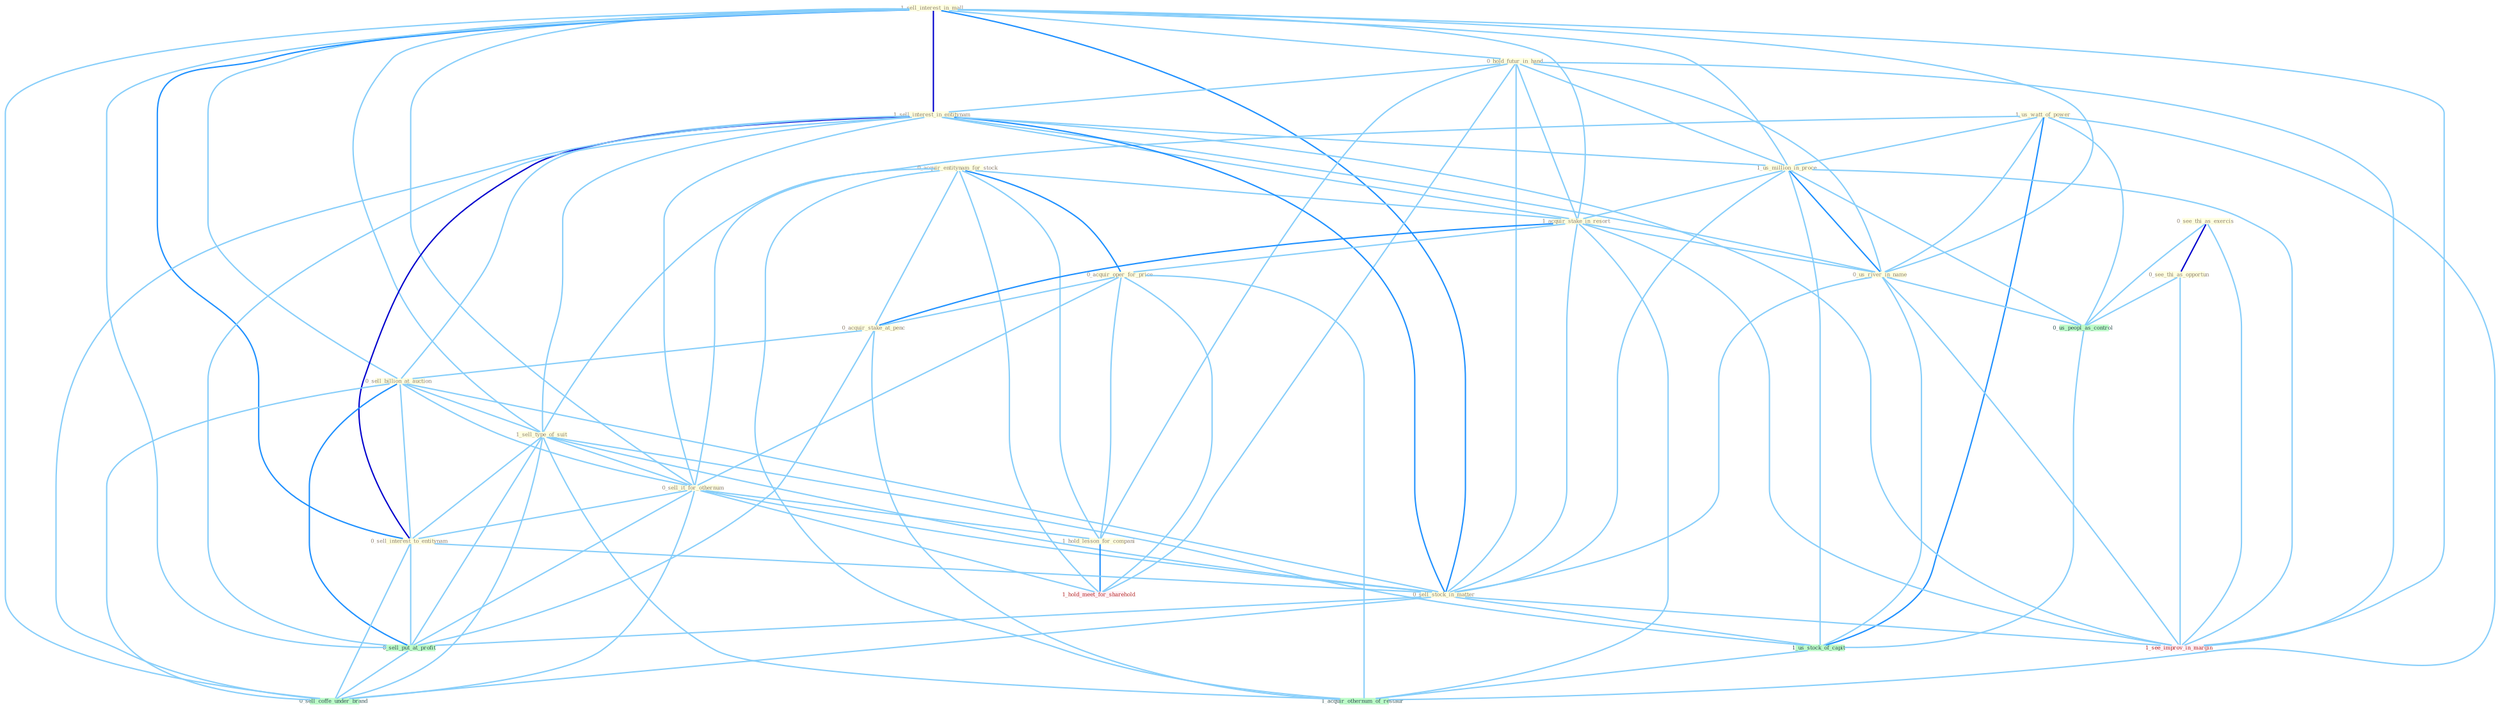 Graph G{ 
    node
    [shape=polygon,style=filled,width=.5,height=.06,color="#BDFCC9",fixedsize=true,fontsize=4,
    fontcolor="#2f4f4f"];
    {node
    [color="#ffffe0", fontcolor="#8b7d6b"] "1_sell_interest_in_mall " "1_us_watt_of_power " "0_hold_futur_in_hand " "0_see_thi_as_exercis " "0_acquir_entitynam_for_stock " "1_sell_interest_in_entitynam " "0_see_thi_as_opportun " "1_us_million_in_proce " "1_acquir_stake_in_resort " "0_acquir_oper_for_price " "0_acquir_stake_at_penc " "0_sell_billion_at_auction " "1_sell_type_of_suit " "0_us_river_in_name " "0_sell_it_for_othernum " "1_hold_lesson_for_compani " "0_sell_interest_to_entitynam " "0_sell_stock_in_matter "}
{node [color="#fff0f5", fontcolor="#b22222"] "1_see_improv_in_margin " "1_hold_meet_for_sharehold "}
edge [color="#B0E2FF"];

	"1_sell_interest_in_mall " -- "0_hold_futur_in_hand " [w="1", color="#87cefa" ];
	"1_sell_interest_in_mall " -- "1_sell_interest_in_entitynam " [w="3", color="#0000cd" , len=0.6];
	"1_sell_interest_in_mall " -- "1_us_million_in_proce " [w="1", color="#87cefa" ];
	"1_sell_interest_in_mall " -- "1_acquir_stake_in_resort " [w="1", color="#87cefa" ];
	"1_sell_interest_in_mall " -- "0_sell_billion_at_auction " [w="1", color="#87cefa" ];
	"1_sell_interest_in_mall " -- "1_sell_type_of_suit " [w="1", color="#87cefa" ];
	"1_sell_interest_in_mall " -- "0_us_river_in_name " [w="1", color="#87cefa" ];
	"1_sell_interest_in_mall " -- "0_sell_it_for_othernum " [w="1", color="#87cefa" ];
	"1_sell_interest_in_mall " -- "0_sell_interest_to_entitynam " [w="2", color="#1e90ff" , len=0.8];
	"1_sell_interest_in_mall " -- "0_sell_stock_in_matter " [w="2", color="#1e90ff" , len=0.8];
	"1_sell_interest_in_mall " -- "0_sell_put_at_profit " [w="1", color="#87cefa" ];
	"1_sell_interest_in_mall " -- "1_see_improv_in_margin " [w="1", color="#87cefa" ];
	"1_sell_interest_in_mall " -- "0_sell_coffe_under_brand " [w="1", color="#87cefa" ];
	"1_us_watt_of_power " -- "1_us_million_in_proce " [w="1", color="#87cefa" ];
	"1_us_watt_of_power " -- "1_sell_type_of_suit " [w="1", color="#87cefa" ];
	"1_us_watt_of_power " -- "0_us_river_in_name " [w="1", color="#87cefa" ];
	"1_us_watt_of_power " -- "0_us_peopl_as_control " [w="1", color="#87cefa" ];
	"1_us_watt_of_power " -- "1_us_stock_of_capit " [w="2", color="#1e90ff" , len=0.8];
	"1_us_watt_of_power " -- "1_acquir_othernum_of_restaur " [w="1", color="#87cefa" ];
	"0_hold_futur_in_hand " -- "1_sell_interest_in_entitynam " [w="1", color="#87cefa" ];
	"0_hold_futur_in_hand " -- "1_us_million_in_proce " [w="1", color="#87cefa" ];
	"0_hold_futur_in_hand " -- "1_acquir_stake_in_resort " [w="1", color="#87cefa" ];
	"0_hold_futur_in_hand " -- "0_us_river_in_name " [w="1", color="#87cefa" ];
	"0_hold_futur_in_hand " -- "1_hold_lesson_for_compani " [w="1", color="#87cefa" ];
	"0_hold_futur_in_hand " -- "0_sell_stock_in_matter " [w="1", color="#87cefa" ];
	"0_hold_futur_in_hand " -- "1_see_improv_in_margin " [w="1", color="#87cefa" ];
	"0_hold_futur_in_hand " -- "1_hold_meet_for_sharehold " [w="1", color="#87cefa" ];
	"0_see_thi_as_exercis " -- "0_see_thi_as_opportun " [w="3", color="#0000cd" , len=0.6];
	"0_see_thi_as_exercis " -- "0_us_peopl_as_control " [w="1", color="#87cefa" ];
	"0_see_thi_as_exercis " -- "1_see_improv_in_margin " [w="1", color="#87cefa" ];
	"0_acquir_entitynam_for_stock " -- "1_acquir_stake_in_resort " [w="1", color="#87cefa" ];
	"0_acquir_entitynam_for_stock " -- "0_acquir_oper_for_price " [w="2", color="#1e90ff" , len=0.8];
	"0_acquir_entitynam_for_stock " -- "0_acquir_stake_at_penc " [w="1", color="#87cefa" ];
	"0_acquir_entitynam_for_stock " -- "0_sell_it_for_othernum " [w="1", color="#87cefa" ];
	"0_acquir_entitynam_for_stock " -- "1_hold_lesson_for_compani " [w="1", color="#87cefa" ];
	"0_acquir_entitynam_for_stock " -- "1_hold_meet_for_sharehold " [w="1", color="#87cefa" ];
	"0_acquir_entitynam_for_stock " -- "1_acquir_othernum_of_restaur " [w="1", color="#87cefa" ];
	"1_sell_interest_in_entitynam " -- "1_us_million_in_proce " [w="1", color="#87cefa" ];
	"1_sell_interest_in_entitynam " -- "1_acquir_stake_in_resort " [w="1", color="#87cefa" ];
	"1_sell_interest_in_entitynam " -- "0_sell_billion_at_auction " [w="1", color="#87cefa" ];
	"1_sell_interest_in_entitynam " -- "1_sell_type_of_suit " [w="1", color="#87cefa" ];
	"1_sell_interest_in_entitynam " -- "0_us_river_in_name " [w="1", color="#87cefa" ];
	"1_sell_interest_in_entitynam " -- "0_sell_it_for_othernum " [w="1", color="#87cefa" ];
	"1_sell_interest_in_entitynam " -- "0_sell_interest_to_entitynam " [w="3", color="#0000cd" , len=0.6];
	"1_sell_interest_in_entitynam " -- "0_sell_stock_in_matter " [w="2", color="#1e90ff" , len=0.8];
	"1_sell_interest_in_entitynam " -- "0_sell_put_at_profit " [w="1", color="#87cefa" ];
	"1_sell_interest_in_entitynam " -- "1_see_improv_in_margin " [w="1", color="#87cefa" ];
	"1_sell_interest_in_entitynam " -- "0_sell_coffe_under_brand " [w="1", color="#87cefa" ];
	"0_see_thi_as_opportun " -- "0_us_peopl_as_control " [w="1", color="#87cefa" ];
	"0_see_thi_as_opportun " -- "1_see_improv_in_margin " [w="1", color="#87cefa" ];
	"1_us_million_in_proce " -- "1_acquir_stake_in_resort " [w="1", color="#87cefa" ];
	"1_us_million_in_proce " -- "0_us_river_in_name " [w="2", color="#1e90ff" , len=0.8];
	"1_us_million_in_proce " -- "0_sell_stock_in_matter " [w="1", color="#87cefa" ];
	"1_us_million_in_proce " -- "0_us_peopl_as_control " [w="1", color="#87cefa" ];
	"1_us_million_in_proce " -- "1_us_stock_of_capit " [w="1", color="#87cefa" ];
	"1_us_million_in_proce " -- "1_see_improv_in_margin " [w="1", color="#87cefa" ];
	"1_acquir_stake_in_resort " -- "0_acquir_oper_for_price " [w="1", color="#87cefa" ];
	"1_acquir_stake_in_resort " -- "0_acquir_stake_at_penc " [w="2", color="#1e90ff" , len=0.8];
	"1_acquir_stake_in_resort " -- "0_us_river_in_name " [w="1", color="#87cefa" ];
	"1_acquir_stake_in_resort " -- "0_sell_stock_in_matter " [w="1", color="#87cefa" ];
	"1_acquir_stake_in_resort " -- "1_see_improv_in_margin " [w="1", color="#87cefa" ];
	"1_acquir_stake_in_resort " -- "1_acquir_othernum_of_restaur " [w="1", color="#87cefa" ];
	"0_acquir_oper_for_price " -- "0_acquir_stake_at_penc " [w="1", color="#87cefa" ];
	"0_acquir_oper_for_price " -- "0_sell_it_for_othernum " [w="1", color="#87cefa" ];
	"0_acquir_oper_for_price " -- "1_hold_lesson_for_compani " [w="1", color="#87cefa" ];
	"0_acquir_oper_for_price " -- "1_hold_meet_for_sharehold " [w="1", color="#87cefa" ];
	"0_acquir_oper_for_price " -- "1_acquir_othernum_of_restaur " [w="1", color="#87cefa" ];
	"0_acquir_stake_at_penc " -- "0_sell_billion_at_auction " [w="1", color="#87cefa" ];
	"0_acquir_stake_at_penc " -- "0_sell_put_at_profit " [w="1", color="#87cefa" ];
	"0_acquir_stake_at_penc " -- "1_acquir_othernum_of_restaur " [w="1", color="#87cefa" ];
	"0_sell_billion_at_auction " -- "1_sell_type_of_suit " [w="1", color="#87cefa" ];
	"0_sell_billion_at_auction " -- "0_sell_it_for_othernum " [w="1", color="#87cefa" ];
	"0_sell_billion_at_auction " -- "0_sell_interest_to_entitynam " [w="1", color="#87cefa" ];
	"0_sell_billion_at_auction " -- "0_sell_stock_in_matter " [w="1", color="#87cefa" ];
	"0_sell_billion_at_auction " -- "0_sell_put_at_profit " [w="2", color="#1e90ff" , len=0.8];
	"0_sell_billion_at_auction " -- "0_sell_coffe_under_brand " [w="1", color="#87cefa" ];
	"1_sell_type_of_suit " -- "0_sell_it_for_othernum " [w="1", color="#87cefa" ];
	"1_sell_type_of_suit " -- "0_sell_interest_to_entitynam " [w="1", color="#87cefa" ];
	"1_sell_type_of_suit " -- "0_sell_stock_in_matter " [w="1", color="#87cefa" ];
	"1_sell_type_of_suit " -- "0_sell_put_at_profit " [w="1", color="#87cefa" ];
	"1_sell_type_of_suit " -- "1_us_stock_of_capit " [w="1", color="#87cefa" ];
	"1_sell_type_of_suit " -- "0_sell_coffe_under_brand " [w="1", color="#87cefa" ];
	"1_sell_type_of_suit " -- "1_acquir_othernum_of_restaur " [w="1", color="#87cefa" ];
	"0_us_river_in_name " -- "0_sell_stock_in_matter " [w="1", color="#87cefa" ];
	"0_us_river_in_name " -- "0_us_peopl_as_control " [w="1", color="#87cefa" ];
	"0_us_river_in_name " -- "1_us_stock_of_capit " [w="1", color="#87cefa" ];
	"0_us_river_in_name " -- "1_see_improv_in_margin " [w="1", color="#87cefa" ];
	"0_sell_it_for_othernum " -- "1_hold_lesson_for_compani " [w="1", color="#87cefa" ];
	"0_sell_it_for_othernum " -- "0_sell_interest_to_entitynam " [w="1", color="#87cefa" ];
	"0_sell_it_for_othernum " -- "0_sell_stock_in_matter " [w="1", color="#87cefa" ];
	"0_sell_it_for_othernum " -- "0_sell_put_at_profit " [w="1", color="#87cefa" ];
	"0_sell_it_for_othernum " -- "0_sell_coffe_under_brand " [w="1", color="#87cefa" ];
	"0_sell_it_for_othernum " -- "1_hold_meet_for_sharehold " [w="1", color="#87cefa" ];
	"1_hold_lesson_for_compani " -- "1_hold_meet_for_sharehold " [w="2", color="#1e90ff" , len=0.8];
	"0_sell_interest_to_entitynam " -- "0_sell_stock_in_matter " [w="1", color="#87cefa" ];
	"0_sell_interest_to_entitynam " -- "0_sell_put_at_profit " [w="1", color="#87cefa" ];
	"0_sell_interest_to_entitynam " -- "0_sell_coffe_under_brand " [w="1", color="#87cefa" ];
	"0_sell_stock_in_matter " -- "0_sell_put_at_profit " [w="1", color="#87cefa" ];
	"0_sell_stock_in_matter " -- "1_us_stock_of_capit " [w="1", color="#87cefa" ];
	"0_sell_stock_in_matter " -- "1_see_improv_in_margin " [w="1", color="#87cefa" ];
	"0_sell_stock_in_matter " -- "0_sell_coffe_under_brand " [w="1", color="#87cefa" ];
	"0_us_peopl_as_control " -- "1_us_stock_of_capit " [w="1", color="#87cefa" ];
	"0_sell_put_at_profit " -- "0_sell_coffe_under_brand " [w="1", color="#87cefa" ];
	"1_us_stock_of_capit " -- "1_acquir_othernum_of_restaur " [w="1", color="#87cefa" ];
}